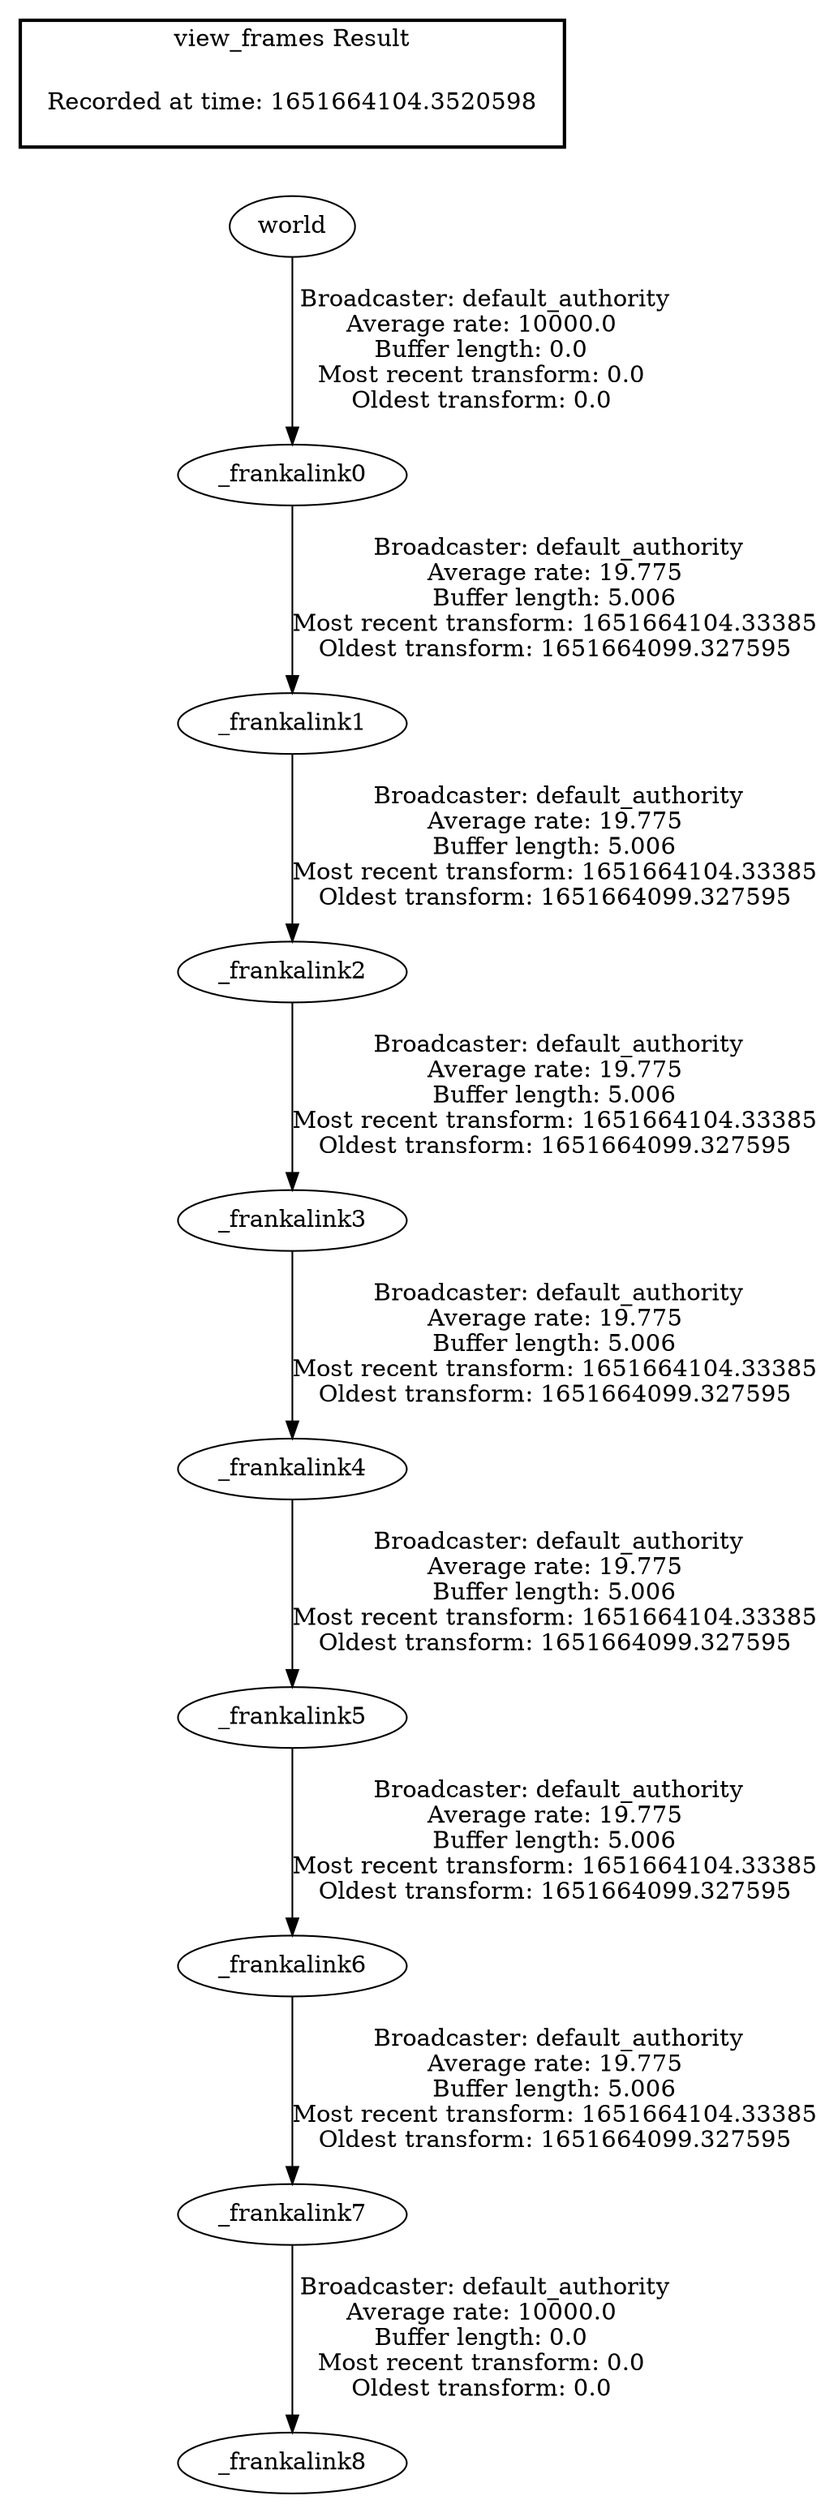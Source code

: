 digraph G {
"_frankalink0" -> "_frankalink1"[label=" Broadcaster: default_authority\nAverage rate: 19.775\nBuffer length: 5.006\nMost recent transform: 1651664104.33385\nOldest transform: 1651664099.327595\n"];
"world" -> "_frankalink0"[label=" Broadcaster: default_authority\nAverage rate: 10000.0\nBuffer length: 0.0\nMost recent transform: 0.0\nOldest transform: 0.0\n"];
"_frankalink1" -> "_frankalink2"[label=" Broadcaster: default_authority\nAverage rate: 19.775\nBuffer length: 5.006\nMost recent transform: 1651664104.33385\nOldest transform: 1651664099.327595\n"];
"_frankalink2" -> "_frankalink3"[label=" Broadcaster: default_authority\nAverage rate: 19.775\nBuffer length: 5.006\nMost recent transform: 1651664104.33385\nOldest transform: 1651664099.327595\n"];
"_frankalink3" -> "_frankalink4"[label=" Broadcaster: default_authority\nAverage rate: 19.775\nBuffer length: 5.006\nMost recent transform: 1651664104.33385\nOldest transform: 1651664099.327595\n"];
"_frankalink4" -> "_frankalink5"[label=" Broadcaster: default_authority\nAverage rate: 19.775\nBuffer length: 5.006\nMost recent transform: 1651664104.33385\nOldest transform: 1651664099.327595\n"];
"_frankalink5" -> "_frankalink6"[label=" Broadcaster: default_authority\nAverage rate: 19.775\nBuffer length: 5.006\nMost recent transform: 1651664104.33385\nOldest transform: 1651664099.327595\n"];
"_frankalink6" -> "_frankalink7"[label=" Broadcaster: default_authority\nAverage rate: 19.775\nBuffer length: 5.006\nMost recent transform: 1651664104.33385\nOldest transform: 1651664099.327595\n"];
"_frankalink7" -> "_frankalink8"[label=" Broadcaster: default_authority\nAverage rate: 10000.0\nBuffer length: 0.0\nMost recent transform: 0.0\nOldest transform: 0.0\n"];
edge [style=invis];
 subgraph cluster_legend { style=bold; color=black; label ="view_frames Result";
"Recorded at time: 1651664104.3520598"[ shape=plaintext ] ;
}->"world";
}